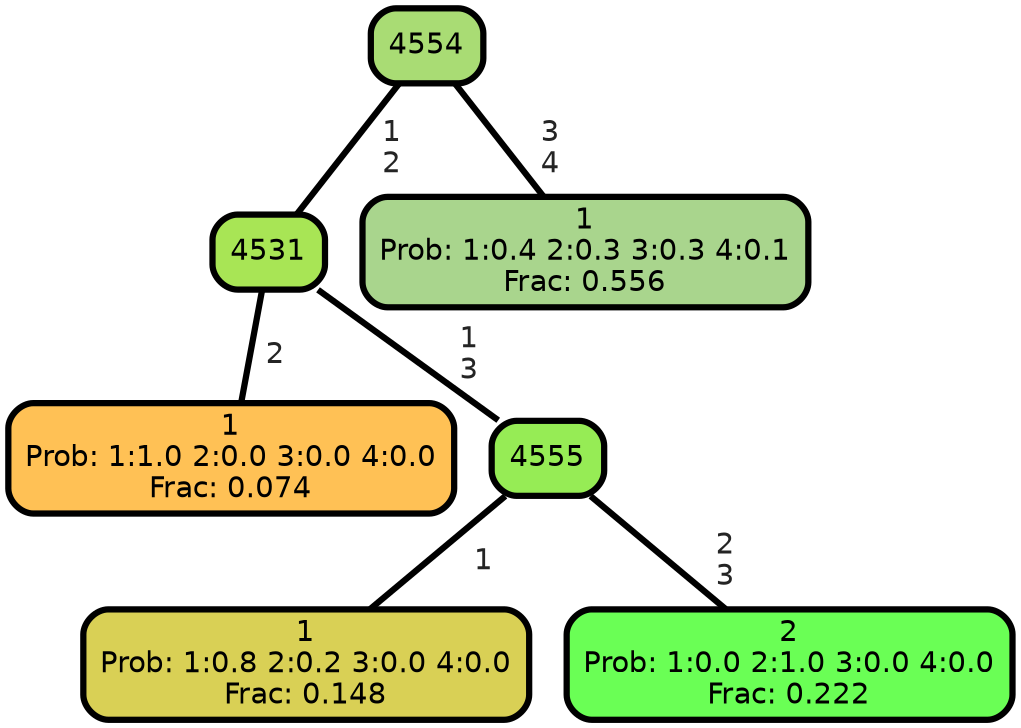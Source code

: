 graph Tree {
node [shape=box, style="filled, rounded",color="black",penwidth="3",fontcolor="black",                 fontname=helvetica] ;
graph [ranksep="0 equally", splines=straight,                 bgcolor=transparent, dpi=200] ;
edge [fontname=helvetica, fontweight=bold,fontcolor=grey14,color=black] ;
0 [label="1
Prob: 1:1.0 2:0.0 3:0.0 4:0.0
Frac: 0.074", fillcolor="#ffc155"] ;
1 [label="4531", fillcolor="#a8e555"] ;
2 [label="1
Prob: 1:0.8 2:0.2 3:0.0 4:0.0
Frac: 0.148", fillcolor="#d9d055"] ;
3 [label="4555", fillcolor="#96ec55"] ;
4 [label="2
Prob: 1:0.0 2:1.0 3:0.0 4:0.0
Frac: 0.222", fillcolor="#6aff55"] ;
5 [label="4554", fillcolor="#a9dc74"] ;
6 [label="1
Prob: 1:0.4 2:0.3 3:0.3 4:0.1
Frac: 0.556", fillcolor="#a9d58d"] ;
1 -- 0 [label=" 2",penwidth=3] ;
1 -- 3 [label=" 1\n 3",penwidth=3] ;
3 -- 2 [label=" 1",penwidth=3] ;
3 -- 4 [label=" 2\n 3",penwidth=3] ;
5 -- 1 [label=" 1\n 2",penwidth=3] ;
5 -- 6 [label=" 3\n 4",penwidth=3] ;
{rank = same;}}